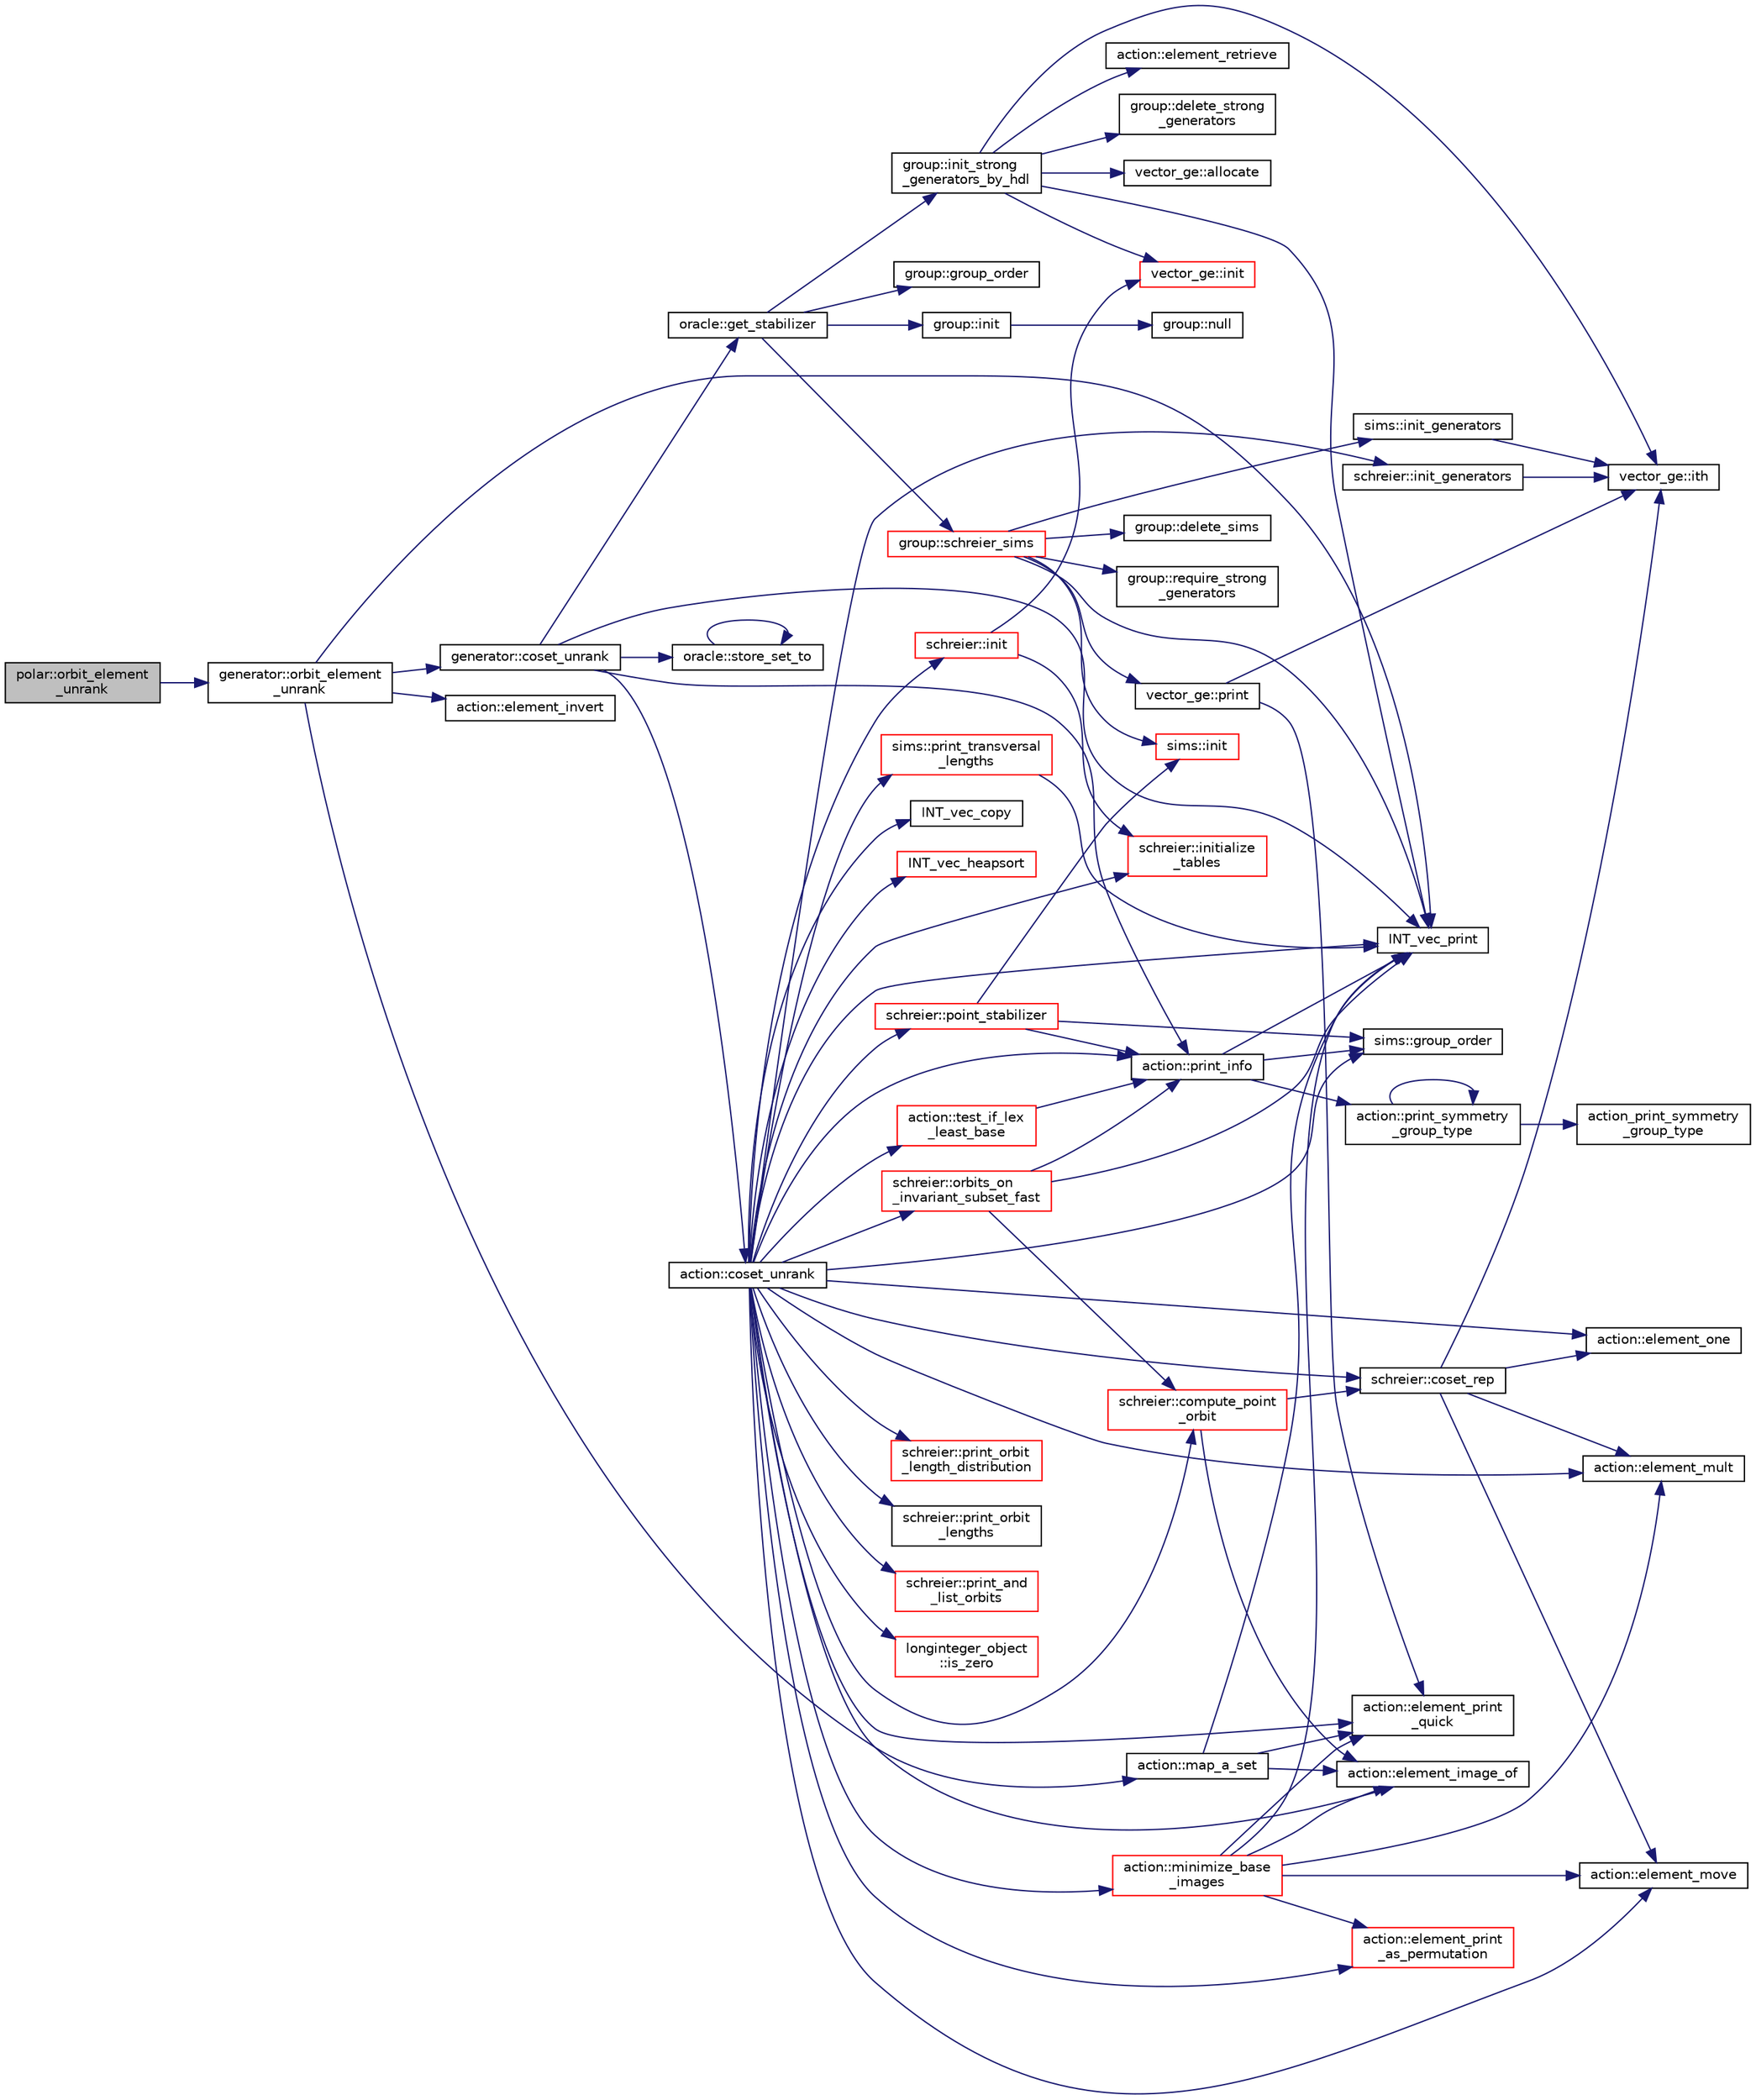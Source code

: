 digraph "polar::orbit_element_unrank"
{
  edge [fontname="Helvetica",fontsize="10",labelfontname="Helvetica",labelfontsize="10"];
  node [fontname="Helvetica",fontsize="10",shape=record];
  rankdir="LR";
  Node3302 [label="polar::orbit_element\l_unrank",height=0.2,width=0.4,color="black", fillcolor="grey75", style="filled", fontcolor="black"];
  Node3302 -> Node3303 [color="midnightblue",fontsize="10",style="solid",fontname="Helvetica"];
  Node3303 [label="generator::orbit_element\l_unrank",height=0.2,width=0.4,color="black", fillcolor="white", style="filled",URL="$d7/d73/classgenerator.html#a26a8d0b1964170e19dcbd37fa0a4957f"];
  Node3303 -> Node3304 [color="midnightblue",fontsize="10",style="solid",fontname="Helvetica"];
  Node3304 [label="generator::coset_unrank",height=0.2,width=0.4,color="black", fillcolor="white", style="filled",URL="$d7/d73/classgenerator.html#a489f02ee804f130f666029a46020aaf6"];
  Node3304 -> Node3305 [color="midnightblue",fontsize="10",style="solid",fontname="Helvetica"];
  Node3305 [label="action::print_info",height=0.2,width=0.4,color="black", fillcolor="white", style="filled",URL="$d2/d86/classaction.html#a6f89e493e5c5a32e5c3b8963d438ce86"];
  Node3305 -> Node3306 [color="midnightblue",fontsize="10",style="solid",fontname="Helvetica"];
  Node3306 [label="action::print_symmetry\l_group_type",height=0.2,width=0.4,color="black", fillcolor="white", style="filled",URL="$d2/d86/classaction.html#aed811766c7e64fe2c853df8b0b67aa6e"];
  Node3306 -> Node3307 [color="midnightblue",fontsize="10",style="solid",fontname="Helvetica"];
  Node3307 [label="action_print_symmetry\l_group_type",height=0.2,width=0.4,color="black", fillcolor="white", style="filled",URL="$d5/d90/action__global_8_c.html#a03666b9440c4962148eba7905b9f843c"];
  Node3306 -> Node3306 [color="midnightblue",fontsize="10",style="solid",fontname="Helvetica"];
  Node3305 -> Node3308 [color="midnightblue",fontsize="10",style="solid",fontname="Helvetica"];
  Node3308 [label="INT_vec_print",height=0.2,width=0.4,color="black", fillcolor="white", style="filled",URL="$df/dbf/sajeeb_8_c.html#a79a5901af0b47dd0d694109543c027fe"];
  Node3305 -> Node3309 [color="midnightblue",fontsize="10",style="solid",fontname="Helvetica"];
  Node3309 [label="sims::group_order",height=0.2,width=0.4,color="black", fillcolor="white", style="filled",URL="$d9/df3/classsims.html#aa442445175656570fa35febbe790efad"];
  Node3304 -> Node3310 [color="midnightblue",fontsize="10",style="solid",fontname="Helvetica"];
  Node3310 [label="oracle::store_set_to",height=0.2,width=0.4,color="black", fillcolor="white", style="filled",URL="$d7/da7/classoracle.html#a4489d03d342f31d1e64632ce4d0e700d"];
  Node3310 -> Node3310 [color="midnightblue",fontsize="10",style="solid",fontname="Helvetica"];
  Node3304 -> Node3308 [color="midnightblue",fontsize="10",style="solid",fontname="Helvetica"];
  Node3304 -> Node3311 [color="midnightblue",fontsize="10",style="solid",fontname="Helvetica"];
  Node3311 [label="oracle::get_stabilizer",height=0.2,width=0.4,color="black", fillcolor="white", style="filled",URL="$d7/da7/classoracle.html#a66344906577c7688e2e5f3d0c5748d2c"];
  Node3311 -> Node3312 [color="midnightblue",fontsize="10",style="solid",fontname="Helvetica"];
  Node3312 [label="group::init",height=0.2,width=0.4,color="black", fillcolor="white", style="filled",URL="$d1/db7/classgroup.html#a9f5de0500658e265332c7f62c0d3962d"];
  Node3312 -> Node3313 [color="midnightblue",fontsize="10",style="solid",fontname="Helvetica"];
  Node3313 [label="group::null",height=0.2,width=0.4,color="black", fillcolor="white", style="filled",URL="$d1/db7/classgroup.html#a25f33ef4c9370d6cefa29b0c49f64a18"];
  Node3311 -> Node3314 [color="midnightblue",fontsize="10",style="solid",fontname="Helvetica"];
  Node3314 [label="group::init_strong\l_generators_by_hdl",height=0.2,width=0.4,color="black", fillcolor="white", style="filled",URL="$d1/db7/classgroup.html#a65100d600cfb0955dae3582a2d6a2532"];
  Node3314 -> Node3308 [color="midnightblue",fontsize="10",style="solid",fontname="Helvetica"];
  Node3314 -> Node3315 [color="midnightblue",fontsize="10",style="solid",fontname="Helvetica"];
  Node3315 [label="group::delete_strong\l_generators",height=0.2,width=0.4,color="black", fillcolor="white", style="filled",URL="$d1/db7/classgroup.html#a36c96bdf4428fdf236dfabab0f82b898"];
  Node3314 -> Node3316 [color="midnightblue",fontsize="10",style="solid",fontname="Helvetica"];
  Node3316 [label="vector_ge::init",height=0.2,width=0.4,color="red", fillcolor="white", style="filled",URL="$d4/d6e/classvector__ge.html#afe1d6befd1f1501e6be34afbaa9d30a8"];
  Node3314 -> Node3318 [color="midnightblue",fontsize="10",style="solid",fontname="Helvetica"];
  Node3318 [label="vector_ge::allocate",height=0.2,width=0.4,color="black", fillcolor="white", style="filled",URL="$d4/d6e/classvector__ge.html#a35b062a9201b30f0a87bf87702d243ae"];
  Node3314 -> Node3319 [color="midnightblue",fontsize="10",style="solid",fontname="Helvetica"];
  Node3319 [label="action::element_retrieve",height=0.2,width=0.4,color="black", fillcolor="white", style="filled",URL="$d2/d86/classaction.html#ad28f6f8810ffbad64c1490f78e51e2b1"];
  Node3314 -> Node3320 [color="midnightblue",fontsize="10",style="solid",fontname="Helvetica"];
  Node3320 [label="vector_ge::ith",height=0.2,width=0.4,color="black", fillcolor="white", style="filled",URL="$d4/d6e/classvector__ge.html#a1ff002e8b746a9beb119d57dcd4a15ff"];
  Node3311 -> Node3321 [color="midnightblue",fontsize="10",style="solid",fontname="Helvetica"];
  Node3321 [label="group::schreier_sims",height=0.2,width=0.4,color="red", fillcolor="white", style="filled",URL="$d1/db7/classgroup.html#a224ed784f302897ca0c0e578446afa08"];
  Node3321 -> Node3322 [color="midnightblue",fontsize="10",style="solid",fontname="Helvetica"];
  Node3322 [label="group::require_strong\l_generators",height=0.2,width=0.4,color="black", fillcolor="white", style="filled",URL="$d1/db7/classgroup.html#adfc3de74ab859ba6dba668b50efaf392"];
  Node3321 -> Node3323 [color="midnightblue",fontsize="10",style="solid",fontname="Helvetica"];
  Node3323 [label="group::delete_sims",height=0.2,width=0.4,color="black", fillcolor="white", style="filled",URL="$d1/db7/classgroup.html#accebe64da3d51160a974fad069a90eac"];
  Node3321 -> Node3324 [color="midnightblue",fontsize="10",style="solid",fontname="Helvetica"];
  Node3324 [label="sims::init",height=0.2,width=0.4,color="red", fillcolor="white", style="filled",URL="$d9/df3/classsims.html#a02eb61ed14f75cfe4dc0770142c1bff0"];
  Node3321 -> Node3328 [color="midnightblue",fontsize="10",style="solid",fontname="Helvetica"];
  Node3328 [label="vector_ge::print",height=0.2,width=0.4,color="black", fillcolor="white", style="filled",URL="$d4/d6e/classvector__ge.html#a0d260cce035c20b32d7989c50670aa8a"];
  Node3328 -> Node3329 [color="midnightblue",fontsize="10",style="solid",fontname="Helvetica"];
  Node3329 [label="action::element_print\l_quick",height=0.2,width=0.4,color="black", fillcolor="white", style="filled",URL="$d2/d86/classaction.html#a4844680cf6750396f76494a28655265b"];
  Node3328 -> Node3320 [color="midnightblue",fontsize="10",style="solid",fontname="Helvetica"];
  Node3321 -> Node3330 [color="midnightblue",fontsize="10",style="solid",fontname="Helvetica"];
  Node3330 [label="sims::init_generators",height=0.2,width=0.4,color="black", fillcolor="white", style="filled",URL="$d9/df3/classsims.html#aa2a7908389727bdfa05d034e8d53a818"];
  Node3330 -> Node3320 [color="midnightblue",fontsize="10",style="solid",fontname="Helvetica"];
  Node3321 -> Node3308 [color="midnightblue",fontsize="10",style="solid",fontname="Helvetica"];
  Node3311 -> Node3337 [color="midnightblue",fontsize="10",style="solid",fontname="Helvetica"];
  Node3337 [label="group::group_order",height=0.2,width=0.4,color="black", fillcolor="white", style="filled",URL="$d1/db7/classgroup.html#a2d70bcf6a1495e7fb8e16ba7dfadb725"];
  Node3304 -> Node3338 [color="midnightblue",fontsize="10",style="solid",fontname="Helvetica"];
  Node3338 [label="action::coset_unrank",height=0.2,width=0.4,color="black", fillcolor="white", style="filled",URL="$d2/d86/classaction.html#aeabf488f671d4e77a8a892eb58d82b34"];
  Node3338 -> Node3305 [color="midnightblue",fontsize="10",style="solid",fontname="Helvetica"];
  Node3338 -> Node3309 [color="midnightblue",fontsize="10",style="solid",fontname="Helvetica"];
  Node3338 -> Node3339 [color="midnightblue",fontsize="10",style="solid",fontname="Helvetica"];
  Node3339 [label="action::test_if_lex\l_least_base",height=0.2,width=0.4,color="red", fillcolor="white", style="filled",URL="$d2/d86/classaction.html#afb63a2be19013fcf35337553d7c08eda"];
  Node3339 -> Node3305 [color="midnightblue",fontsize="10",style="solid",fontname="Helvetica"];
  Node3338 -> Node3813 [color="midnightblue",fontsize="10",style="solid",fontname="Helvetica"];
  Node3813 [label="sims::print_transversal\l_lengths",height=0.2,width=0.4,color="red", fillcolor="white", style="filled",URL="$d9/df3/classsims.html#a122d9276cad4b4fbb8ea6f7831d43020"];
  Node3813 -> Node3308 [color="midnightblue",fontsize="10",style="solid",fontname="Helvetica"];
  Node3338 -> Node3815 [color="midnightblue",fontsize="10",style="solid",fontname="Helvetica"];
  Node3815 [label="schreier::init",height=0.2,width=0.4,color="red", fillcolor="white", style="filled",URL="$d3/dd6/classschreier.html#a7443bebde2aa08acae16c0ff29c9abcf"];
  Node3815 -> Node3316 [color="midnightblue",fontsize="10",style="solid",fontname="Helvetica"];
  Node3815 -> Node3816 [color="midnightblue",fontsize="10",style="solid",fontname="Helvetica"];
  Node3816 [label="schreier::initialize\l_tables",height=0.2,width=0.4,color="red", fillcolor="white", style="filled",URL="$d3/dd6/classschreier.html#acccc16670f88b14ddc69856cd5c0b36d"];
  Node3338 -> Node3816 [color="midnightblue",fontsize="10",style="solid",fontname="Helvetica"];
  Node3338 -> Node3818 [color="midnightblue",fontsize="10",style="solid",fontname="Helvetica"];
  Node3818 [label="schreier::init_generators",height=0.2,width=0.4,color="black", fillcolor="white", style="filled",URL="$d3/dd6/classschreier.html#a04fd581636085a7414e1b5d1004e44e0"];
  Node3818 -> Node3320 [color="midnightblue",fontsize="10",style="solid",fontname="Helvetica"];
  Node3338 -> Node3329 [color="midnightblue",fontsize="10",style="solid",fontname="Helvetica"];
  Node3338 -> Node3350 [color="midnightblue",fontsize="10",style="solid",fontname="Helvetica"];
  Node3350 [label="action::element_one",height=0.2,width=0.4,color="black", fillcolor="white", style="filled",URL="$d2/d86/classaction.html#a780a105daf04d6d1fe7e2f63b3c88e3b"];
  Node3338 -> Node3388 [color="midnightblue",fontsize="10",style="solid",fontname="Helvetica"];
  Node3388 [label="INT_vec_copy",height=0.2,width=0.4,color="black", fillcolor="white", style="filled",URL="$df/dbf/sajeeb_8_c.html#ac2d875e27e009af6ec04d17254d11075"];
  Node3338 -> Node3700 [color="midnightblue",fontsize="10",style="solid",fontname="Helvetica"];
  Node3700 [label="INT_vec_heapsort",height=0.2,width=0.4,color="red", fillcolor="white", style="filled",URL="$d5/de2/foundations_2data__structures_2data__structures_8h.html#a3590ad9987f801fbfc94634300182f39"];
  Node3338 -> Node3308 [color="midnightblue",fontsize="10",style="solid",fontname="Helvetica"];
  Node3338 -> Node3819 [color="midnightblue",fontsize="10",style="solid",fontname="Helvetica"];
  Node3819 [label="schreier::compute_point\l_orbit",height=0.2,width=0.4,color="red", fillcolor="white", style="filled",URL="$d3/dd6/classschreier.html#a429138e463c8c25dddd8557340ed9edd"];
  Node3819 -> Node3823 [color="midnightblue",fontsize="10",style="solid",fontname="Helvetica"];
  Node3823 [label="schreier::coset_rep",height=0.2,width=0.4,color="black", fillcolor="white", style="filled",URL="$d3/dd6/classschreier.html#a7889b8702372092df4fd05150ee8fdda"];
  Node3823 -> Node3320 [color="midnightblue",fontsize="10",style="solid",fontname="Helvetica"];
  Node3823 -> Node3354 [color="midnightblue",fontsize="10",style="solid",fontname="Helvetica"];
  Node3354 [label="action::element_mult",height=0.2,width=0.4,color="black", fillcolor="white", style="filled",URL="$d2/d86/classaction.html#ae9e36b2cae1f0f7bd7144097fa9a34b3"];
  Node3823 -> Node3355 [color="midnightblue",fontsize="10",style="solid",fontname="Helvetica"];
  Node3355 [label="action::element_move",height=0.2,width=0.4,color="black", fillcolor="white", style="filled",URL="$d2/d86/classaction.html#a550947491bbb534d3d7951f50198a874"];
  Node3823 -> Node3350 [color="midnightblue",fontsize="10",style="solid",fontname="Helvetica"];
  Node3819 -> Node3335 [color="midnightblue",fontsize="10",style="solid",fontname="Helvetica"];
  Node3335 [label="action::element_image_of",height=0.2,width=0.4,color="black", fillcolor="white", style="filled",URL="$d2/d86/classaction.html#ae09559d4537a048fc860f8a74a31393d"];
  Node3338 -> Node3824 [color="midnightblue",fontsize="10",style="solid",fontname="Helvetica"];
  Node3824 [label="schreier::orbits_on\l_invariant_subset_fast",height=0.2,width=0.4,color="red", fillcolor="white", style="filled",URL="$d3/dd6/classschreier.html#ada89df0b995b15f149a9aa3b2f571861"];
  Node3824 -> Node3305 [color="midnightblue",fontsize="10",style="solid",fontname="Helvetica"];
  Node3824 -> Node3819 [color="midnightblue",fontsize="10",style="solid",fontname="Helvetica"];
  Node3824 -> Node3308 [color="midnightblue",fontsize="10",style="solid",fontname="Helvetica"];
  Node3338 -> Node3826 [color="midnightblue",fontsize="10",style="solid",fontname="Helvetica"];
  Node3826 [label="schreier::print_orbit\l_length_distribution",height=0.2,width=0.4,color="red", fillcolor="white", style="filled",URL="$d3/dd6/classschreier.html#a0464626aa62056d355b34898518c4589"];
  Node3338 -> Node3829 [color="midnightblue",fontsize="10",style="solid",fontname="Helvetica"];
  Node3829 [label="schreier::print_orbit\l_lengths",height=0.2,width=0.4,color="black", fillcolor="white", style="filled",URL="$d3/dd6/classschreier.html#a8c7409ed71c0d8f234555eec3bc028a3"];
  Node3338 -> Node3830 [color="midnightblue",fontsize="10",style="solid",fontname="Helvetica"];
  Node3830 [label="schreier::print_and\l_list_orbits",height=0.2,width=0.4,color="red", fillcolor="white", style="filled",URL="$d3/dd6/classschreier.html#a601f9c08d5a6f37f849d22fa4e89d892"];
  Node3338 -> Node3831 [color="midnightblue",fontsize="10",style="solid",fontname="Helvetica"];
  Node3831 [label="longinteger_object\l::is_zero",height=0.2,width=0.4,color="red", fillcolor="white", style="filled",URL="$dd/d7e/classlonginteger__object.html#a0946732d08e5180a00480f4c40667101"];
  Node3338 -> Node3823 [color="midnightblue",fontsize="10",style="solid",fontname="Helvetica"];
  Node3338 -> Node3355 [color="midnightblue",fontsize="10",style="solid",fontname="Helvetica"];
  Node3338 -> Node3694 [color="midnightblue",fontsize="10",style="solid",fontname="Helvetica"];
  Node3694 [label="action::element_print\l_as_permutation",height=0.2,width=0.4,color="red", fillcolor="white", style="filled",URL="$d2/d86/classaction.html#a2975618a8203187b688a67c947150bb8"];
  Node3338 -> Node3833 [color="midnightblue",fontsize="10",style="solid",fontname="Helvetica"];
  Node3833 [label="action::minimize_base\l_images",height=0.2,width=0.4,color="red", fillcolor="white", style="filled",URL="$d2/d86/classaction.html#a93d3f510f8678d02b8f246863b542317"];
  Node3833 -> Node3355 [color="midnightblue",fontsize="10",style="solid",fontname="Helvetica"];
  Node3833 -> Node3335 [color="midnightblue",fontsize="10",style="solid",fontname="Helvetica"];
  Node3833 -> Node3329 [color="midnightblue",fontsize="10",style="solid",fontname="Helvetica"];
  Node3833 -> Node3694 [color="midnightblue",fontsize="10",style="solid",fontname="Helvetica"];
  Node3833 -> Node3354 [color="midnightblue",fontsize="10",style="solid",fontname="Helvetica"];
  Node3833 -> Node3308 [color="midnightblue",fontsize="10",style="solid",fontname="Helvetica"];
  Node3338 -> Node3335 [color="midnightblue",fontsize="10",style="solid",fontname="Helvetica"];
  Node3338 -> Node3836 [color="midnightblue",fontsize="10",style="solid",fontname="Helvetica"];
  Node3836 [label="schreier::point_stabilizer",height=0.2,width=0.4,color="red", fillcolor="white", style="filled",URL="$d3/dd6/classschreier.html#a976a31dfe3238284d96fc200532c7077"];
  Node3836 -> Node3305 [color="midnightblue",fontsize="10",style="solid",fontname="Helvetica"];
  Node3836 -> Node3324 [color="midnightblue",fontsize="10",style="solid",fontname="Helvetica"];
  Node3836 -> Node3309 [color="midnightblue",fontsize="10",style="solid",fontname="Helvetica"];
  Node3338 -> Node3354 [color="midnightblue",fontsize="10",style="solid",fontname="Helvetica"];
  Node3303 -> Node3367 [color="midnightblue",fontsize="10",style="solid",fontname="Helvetica"];
  Node3367 [label="action::element_invert",height=0.2,width=0.4,color="black", fillcolor="white", style="filled",URL="$d2/d86/classaction.html#aa4bd01e338497714586636751fcef436"];
  Node3303 -> Node3705 [color="midnightblue",fontsize="10",style="solid",fontname="Helvetica"];
  Node3705 [label="action::map_a_set",height=0.2,width=0.4,color="black", fillcolor="white", style="filled",URL="$d2/d86/classaction.html#a600e542e5aeca2a46f18110e027947e0"];
  Node3705 -> Node3329 [color="midnightblue",fontsize="10",style="solid",fontname="Helvetica"];
  Node3705 -> Node3308 [color="midnightblue",fontsize="10",style="solid",fontname="Helvetica"];
  Node3705 -> Node3335 [color="midnightblue",fontsize="10",style="solid",fontname="Helvetica"];
  Node3303 -> Node3308 [color="midnightblue",fontsize="10",style="solid",fontname="Helvetica"];
}
